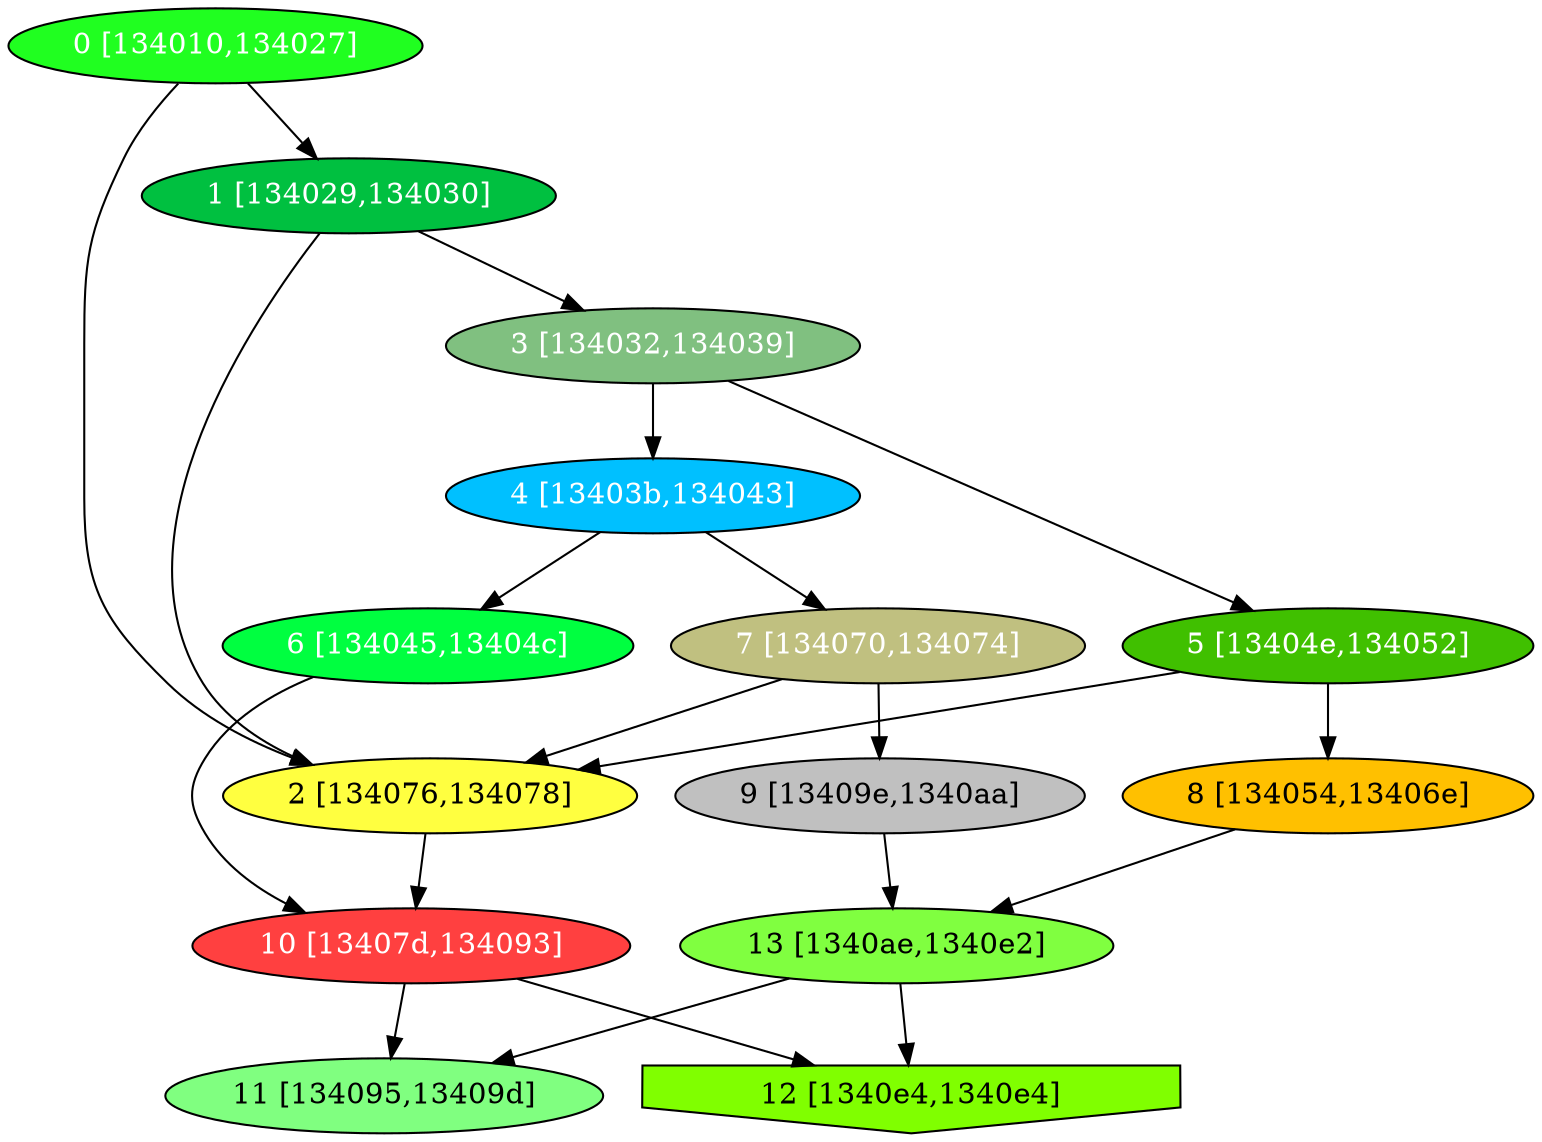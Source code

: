 diGraph libnss3{
	libnss3_0  [style=filled fillcolor="#20FF20" fontcolor="#ffffff" shape=oval label="0 [134010,134027]"]
	libnss3_1  [style=filled fillcolor="#00C040" fontcolor="#ffffff" shape=oval label="1 [134029,134030]"]
	libnss3_2  [style=filled fillcolor="#FFFF40" fontcolor="#000000" shape=oval label="2 [134076,134078]"]
	libnss3_3  [style=filled fillcolor="#80C080" fontcolor="#ffffff" shape=oval label="3 [134032,134039]"]
	libnss3_4  [style=filled fillcolor="#00C0FF" fontcolor="#ffffff" shape=oval label="4 [13403b,134043]"]
	libnss3_5  [style=filled fillcolor="#40C000" fontcolor="#ffffff" shape=oval label="5 [13404e,134052]"]
	libnss3_6  [style=filled fillcolor="#00FF40" fontcolor="#ffffff" shape=oval label="6 [134045,13404c]"]
	libnss3_7  [style=filled fillcolor="#C0C080" fontcolor="#ffffff" shape=oval label="7 [134070,134074]"]
	libnss3_8  [style=filled fillcolor="#FFC000" fontcolor="#000000" shape=oval label="8 [134054,13406e]"]
	libnss3_9  [style=filled fillcolor="#C0C0C0" fontcolor="#000000" shape=oval label="9 [13409e,1340aa]"]
	libnss3_a  [style=filled fillcolor="#FF4040" fontcolor="#ffffff" shape=oval label="10 [13407d,134093]"]
	libnss3_b  [style=filled fillcolor="#80FF80" fontcolor="#000000" shape=oval label="11 [134095,13409d]"]
	libnss3_c  [style=filled fillcolor="#80FF00" fontcolor="#000000" shape=invhouse label="12 [1340e4,1340e4]"]
	libnss3_d  [style=filled fillcolor="#80FF40" fontcolor="#000000" shape=oval label="13 [1340ae,1340e2]"]

	libnss3_0 -> libnss3_1
	libnss3_0 -> libnss3_2
	libnss3_1 -> libnss3_2
	libnss3_1 -> libnss3_3
	libnss3_2 -> libnss3_a
	libnss3_3 -> libnss3_4
	libnss3_3 -> libnss3_5
	libnss3_4 -> libnss3_6
	libnss3_4 -> libnss3_7
	libnss3_5 -> libnss3_2
	libnss3_5 -> libnss3_8
	libnss3_6 -> libnss3_a
	libnss3_7 -> libnss3_2
	libnss3_7 -> libnss3_9
	libnss3_8 -> libnss3_d
	libnss3_9 -> libnss3_d
	libnss3_a -> libnss3_b
	libnss3_a -> libnss3_c
	libnss3_d -> libnss3_b
	libnss3_d -> libnss3_c
}